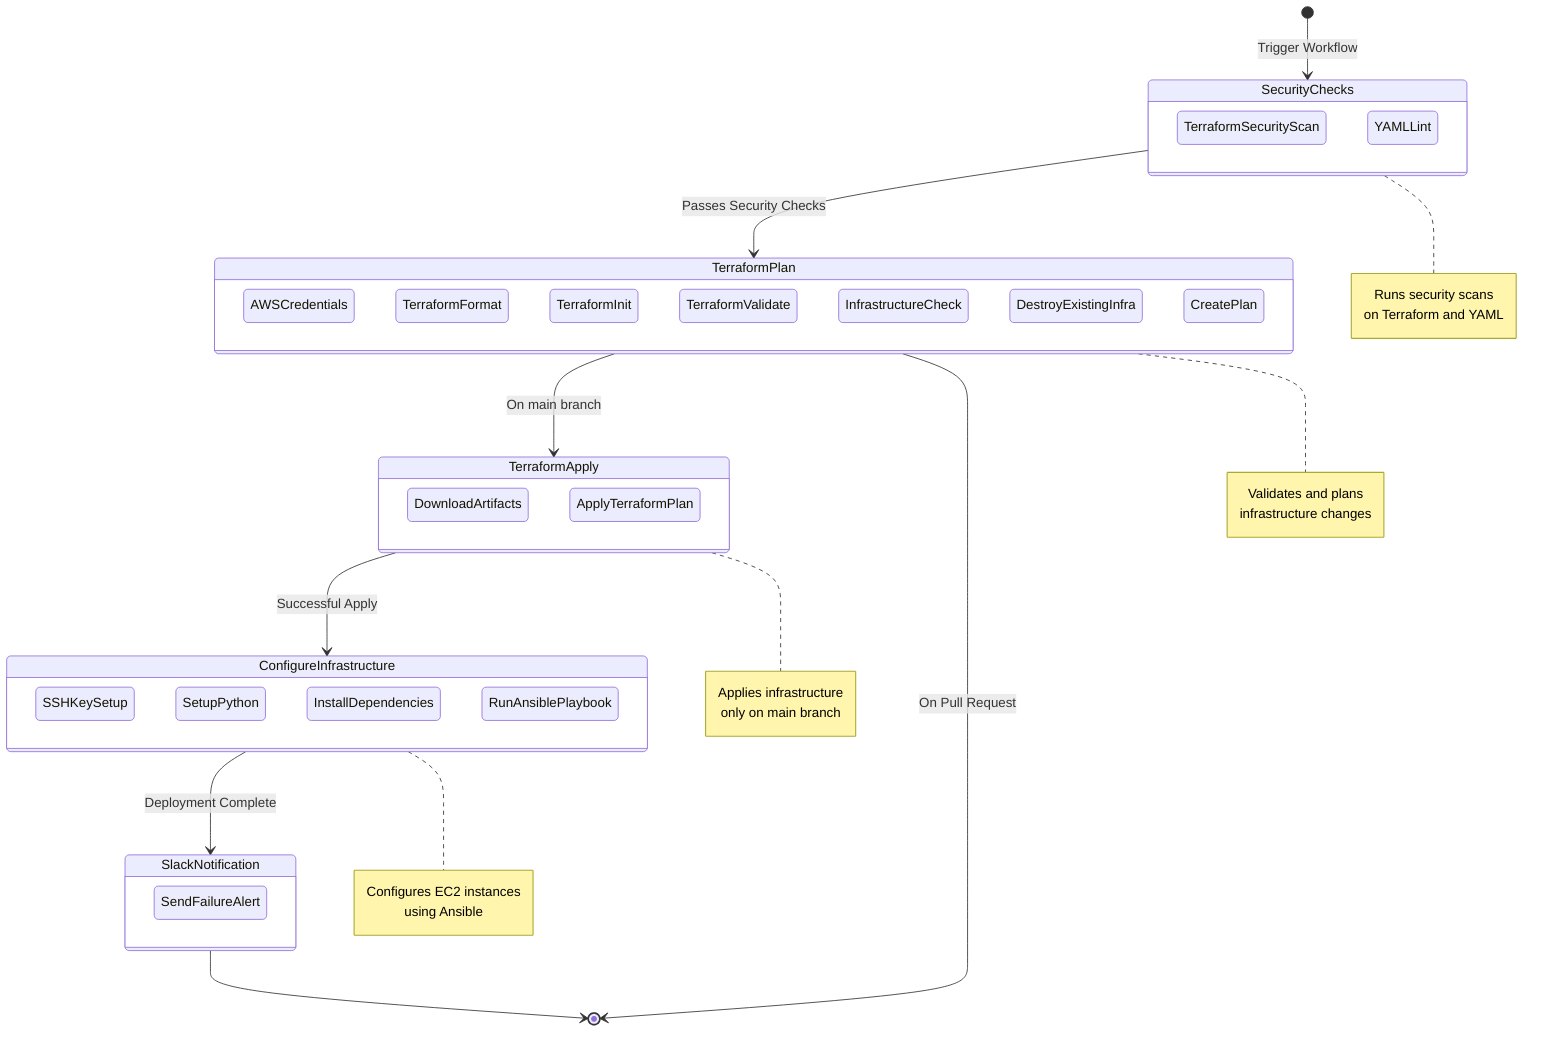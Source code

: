 stateDiagram-v2
    [*] --> SecurityChecks : Trigger Workflow
    SecurityChecks --> TerraformPlan : Passes Security Checks
    TerraformPlan --> TerraformApply : On main branch
    TerraformPlan --> [*] : On Pull Request
    TerraformApply --> ConfigureInfrastructure : Successful Apply
    ConfigureInfrastructure --> SlackNotification : Deployment Complete
    SlackNotification --> [*]

    state SecurityChecks {
        TerraformSecurityScan
        YAMLLint
    }

    state TerraformPlan {
        AWSCredentials
        TerraformFormat
        TerraformInit
        TerraformValidate
        InfrastructureCheck
        DestroyExistingInfra
        CreatePlan
    }

    state TerraformApply {
        DownloadArtifacts
        ApplyTerraformPlan
    }

    state ConfigureInfrastructure {
        SSHKeySetup
        SetupPython
        InstallDependencies
        RunAnsiblePlaybook
    }

    state SlackNotification {
        SendFailureAlert
    }

    note right of SecurityChecks
        Runs security scans
        on Terraform and YAML
    end note

    note right of TerraformPlan
        Validates and plans
        infrastructure changes
    end note

    note right of TerraformApply
        Applies infrastructure
        only on main branch
    end note

    note right of ConfigureInfrastructure
        Configures EC2 instances
        using Ansible
    end note